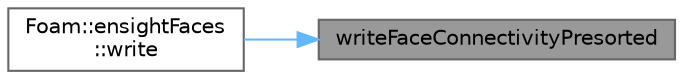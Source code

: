 digraph "writeFaceConnectivityPresorted"
{
 // LATEX_PDF_SIZE
  bgcolor="transparent";
  edge [fontname=Helvetica,fontsize=10,labelfontname=Helvetica,labelfontsize=10];
  node [fontname=Helvetica,fontsize=10,shape=box,height=0.2,width=0.4];
  rankdir="RL";
  Node1 [id="Node000001",label="writeFaceConnectivityPresorted",height=0.2,width=0.4,color="gray40", fillcolor="grey60", style="filled", fontcolor="black",tooltip=" "];
  Node1 -> Node2 [id="edge1_Node000001_Node000002",dir="back",color="steelblue1",style="solid",tooltip=" "];
  Node2 [id="Node000002",label="Foam::ensightFaces\l::write",height=0.2,width=0.4,color="grey40", fillcolor="white", style="filled",URL="$classFoam_1_1ensightFaces.html#a6ce3d3bf8e578dfd7fc3931dce16ac7c",tooltip=" "];
}
